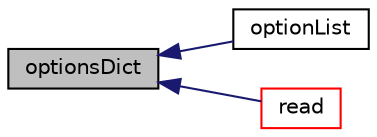 digraph "optionsDict"
{
  bgcolor="transparent";
  edge [fontname="Helvetica",fontsize="10",labelfontname="Helvetica",labelfontsize="10"];
  node [fontname="Helvetica",fontsize="10",shape=record];
  rankdir="LR";
  Node365 [label="optionsDict",height=0.2,width=0.4,color="black", fillcolor="grey75", style="filled", fontcolor="black"];
  Node365 -> Node366 [dir="back",color="midnightblue",fontsize="10",style="solid",fontname="Helvetica"];
  Node366 [label="optionList",height=0.2,width=0.4,color="black",URL="$a22669.html#a9576dfd4952823da9c567d527de185d7",tooltip="Construct from mesh and dictionary. "];
  Node365 -> Node367 [dir="back",color="midnightblue",fontsize="10",style="solid",fontname="Helvetica"];
  Node367 [label="read",height=0.2,width=0.4,color="red",URL="$a22669.html#a6ce0c64db98eb6144d363dbfc86104eb",tooltip="Read dictionary. "];
}
